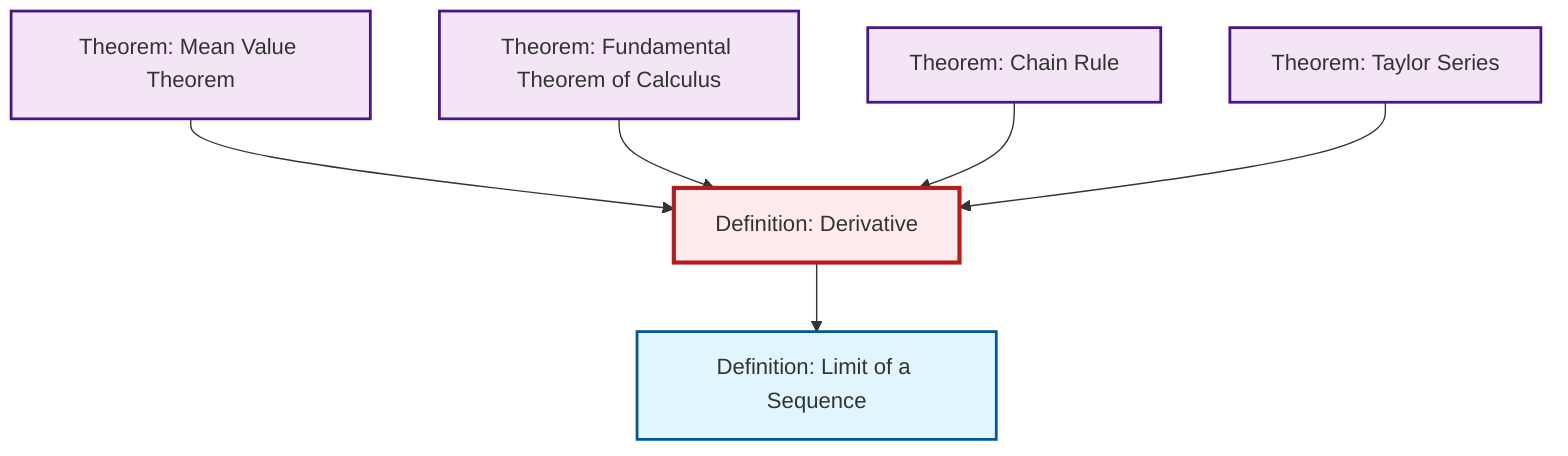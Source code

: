 graph TD
    classDef definition fill:#e1f5fe,stroke:#01579b,stroke-width:2px
    classDef theorem fill:#f3e5f5,stroke:#4a148c,stroke-width:2px
    classDef axiom fill:#fff3e0,stroke:#e65100,stroke-width:2px
    classDef example fill:#e8f5e9,stroke:#1b5e20,stroke-width:2px
    classDef current fill:#ffebee,stroke:#b71c1c,stroke-width:3px
    thm-fundamental-calculus["Theorem: Fundamental Theorem of Calculus"]:::theorem
    def-limit["Definition: Limit of a Sequence"]:::definition
    def-derivative["Definition: Derivative"]:::definition
    thm-taylor-series["Theorem: Taylor Series"]:::theorem
    thm-chain-rule["Theorem: Chain Rule"]:::theorem
    thm-mean-value["Theorem: Mean Value Theorem"]:::theorem
    def-derivative --> def-limit
    thm-mean-value --> def-derivative
    thm-fundamental-calculus --> def-derivative
    thm-chain-rule --> def-derivative
    thm-taylor-series --> def-derivative
    class def-derivative current